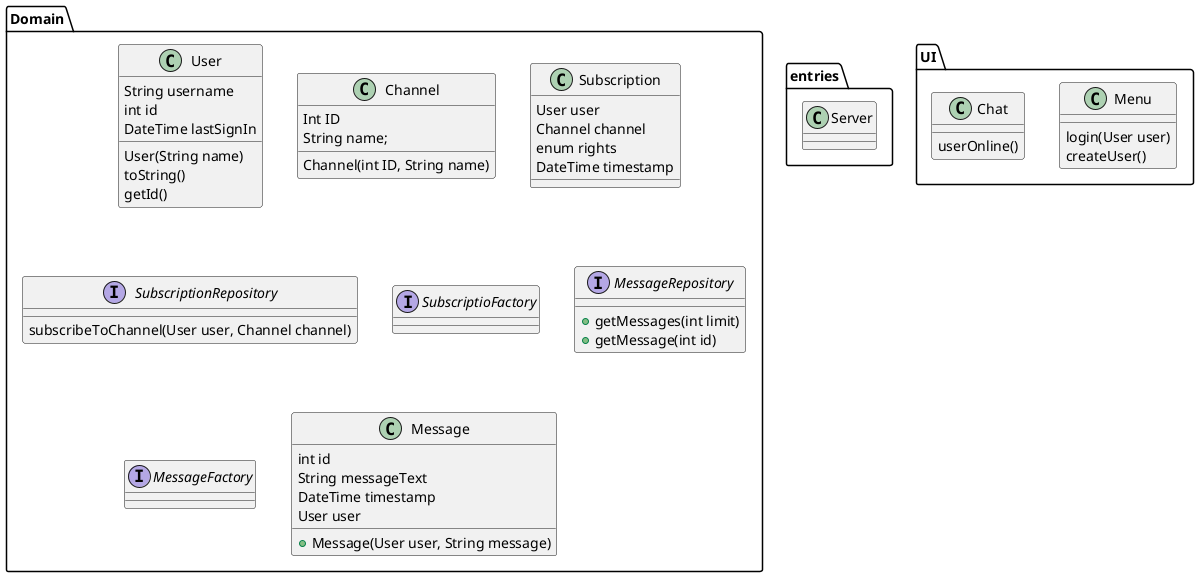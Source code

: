 @startuml


package "Domain" {
class User {
String username
int id
DateTime lastSignIn

User(String name)
toString()
getId()
}

class Channel {
Int ID
String name;
Channel(int ID, String name)


}

class Subscription {
User user
Channel channel
enum rights
DateTime timestamp
}

interface SubscriptionRepository{
subscribeToChannel(User user, Channel channel)
}

interface SubscriptioFactory{

}

interface MessageRepository {
+getMessages(int limit)
+getMessage(int id)
}

interface MessageFactory{

}

class Message {
int id
String messageText
DateTime timestamp
User user
+Message(User user, String message)
}
}

package "entries" {
class Server {
}
}

package UI {
class Menu {
login(User user)
createUser()
}
class Chat {

userOnline()
}

}






@enduml